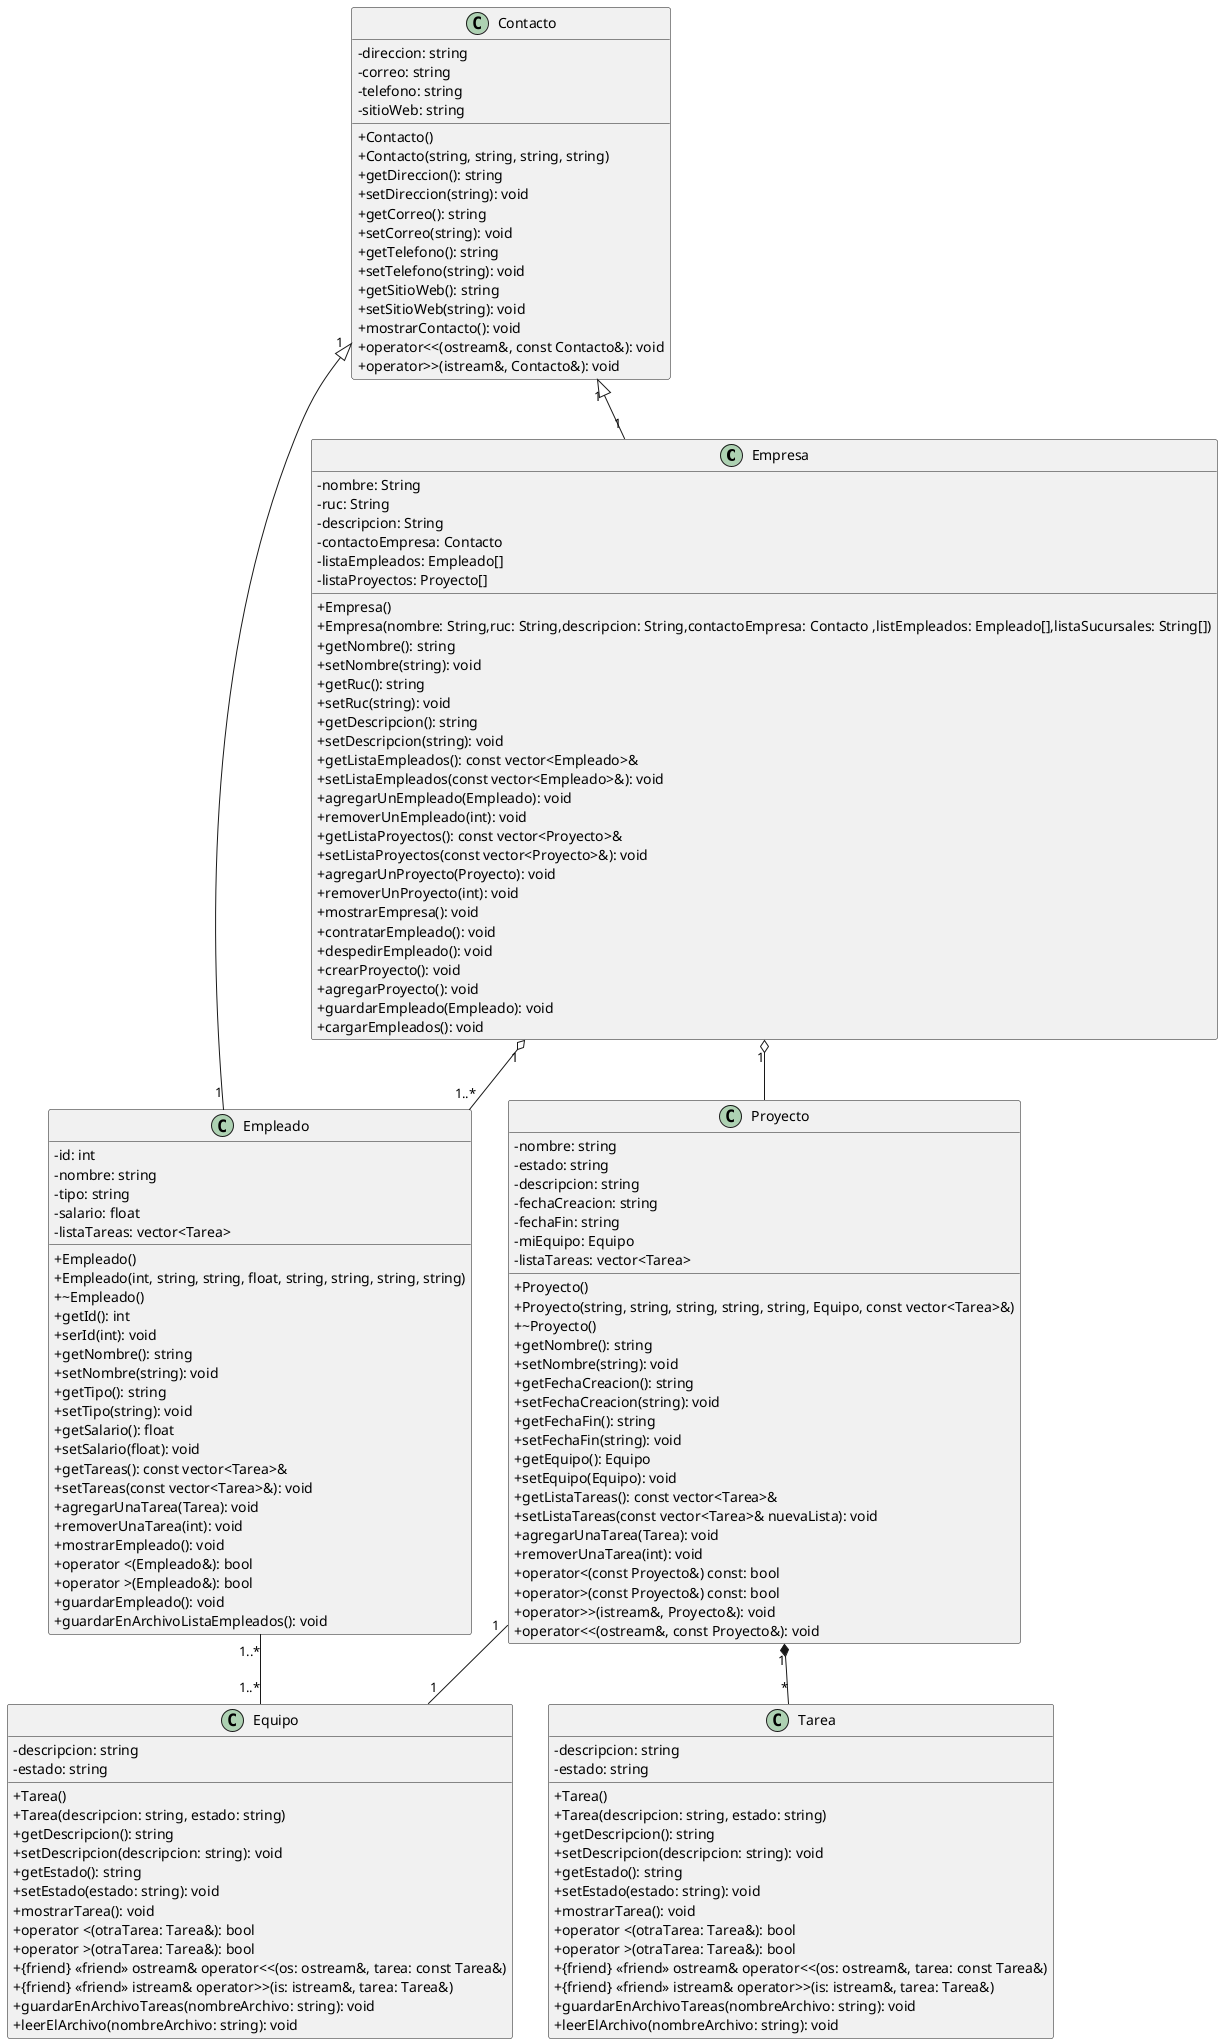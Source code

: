 @startuml
skinparam ClassAttributeIconSize 0
class Empresa {
    - nombre: String
    - ruc: String
    - descripcion: String
    - contactoEmpresa: Contacto
    - listaEmpleados: Empleado[]
    - listaProyectos: Proyecto[]

    +Empresa()
    +Empresa(nombre: String,ruc: String,descripcion: String,contactoEmpresa: Contacto ,listEmpleados: Empleado[],listaSucursales: String[])
    + getNombre(): string
    + setNombre(string): void
    + getRuc(): string
    + setRuc(string): void
    + getDescripcion(): string
    + setDescripcion(string): void
    + getListaEmpleados(): const vector<Empleado>&
    + setListaEmpleados(const vector<Empleado>&): void
    + agregarUnEmpleado(Empleado): void
    + removerUnEmpleado(int): void
    + getListaProyectos(): const vector<Proyecto>&
    + setListaProyectos(const vector<Proyecto>&): void
    + agregarUnProyecto(Proyecto): void
    + removerUnProyecto(int): void
    + mostrarEmpresa(): void
    + contratarEmpleado(): void
    + despedirEmpleado(): void
    + crearProyecto(): void
    + agregarProyecto(): void
    + guardarEmpleado(Empleado): void
    + cargarEmpleados(): void
}

class Empleado {
    - id: int
    - nombre: string
    - tipo: string   
    - salario: float
    - listaTareas: vector<Tarea>
    + Empleado()
    + Empleado(int, string, string, float, string, string, string, string)
    + ~Empleado()
    + getId(): int
    + serId(int): void
    + getNombre(): string
    + setNombre(string): void
    + getTipo(): string
    + setTipo(string): void
    + getSalario(): float
    + setSalario(float): void
    + getTareas(): const vector<Tarea>&
    + setTareas(const vector<Tarea>&): void
    + agregarUnaTarea(Tarea): void
    + removerUnaTarea(int): void
    + mostrarEmpleado(): void
    + operator <(Empleado&): bool
    + operator >(Empleado&): bool
    + guardarEmpleado(): void
    + guardarEnArchivoListaEmpleados(): void
}
class Contacto{
    - direccion: string
    - correo: string
    - telefono: string
    - sitioWeb: string
    + Contacto()
    + Contacto(string, string, string, string)
    + getDireccion(): string
    + setDireccion(string): void
    + getCorreo(): string
    + setCorreo(string): void
    + getTelefono(): string
    + setTelefono(string): void
    + getSitioWeb(): string
    + setSitioWeb(string): void
    + mostrarContacto(): void
    + operator<<(ostream&, const Contacto&): void
    + operator>>(istream&, Contacto&): void
}  

class Proyecto {
    - nombre: string
    - estado: string
    - descripcion: string
    - fechaCreacion: string
    - fechaFin: string
    - miEquipo: Equipo
    - listaTareas: vector<Tarea>
    + Proyecto()
    + Proyecto(string, string, string, string, string, Equipo, const vector<Tarea>&)
    + ~Proyecto()
    + getNombre(): string
    + setNombre(string): void
    + getFechaCreacion(): string
    + setFechaCreacion(string): void
    + getFechaFin(): string
    + setFechaFin(string): void
    + getEquipo(): Equipo
    + setEquipo(Equipo): void
    + getListaTareas(): const vector<Tarea>&
    + setListaTareas(const vector<Tarea>& nuevaLista): void
    + agregarUnaTarea(Tarea): void
    + removerUnaTarea(int): void
    + operator<(const Proyecto&) const: bool
    + operator>(const Proyecto&) const: bool
    + operator>>(istream&, Proyecto&): void
    + operator<<(ostream&, const Proyecto&): void
}

class Equipo {
    - descripcion: string
    - estado: string
    + Tarea()
    + Tarea(descripcion: string, estado: string)
    + getDescripcion(): string
    + setDescripcion(descripcion: string): void
    + getEstado(): string
    + setEstado(estado: string): void
    + mostrarTarea(): void
    + operator <(otraTarea: Tarea&): bool
    + operator >(otraTarea: Tarea&): bool
    + {friend} <<friend>> ostream& operator<<(os: ostream&, tarea: const Tarea&)
    + {friend} <<friend>> istream& operator>>(is: istream&, tarea: Tarea&)
    + guardarEnArchivoTareas(nombreArchivo: string): void
    + leerElArchivo(nombreArchivo: string): void
}
Class Tarea {
    - descripcion: string
    - estado: string
    + Tarea()
    + Tarea(descripcion: string, estado: string)
    + getDescripcion(): string
    + setDescripcion(descripcion: string): void
    + getEstado(): string
    + setEstado(estado: string): void
    + mostrarTarea(): void
    + operator <(otraTarea: Tarea&): bool
    + operator >(otraTarea: Tarea&): bool
    + {friend} <<friend>> ostream& operator<<(os: ostream&, tarea: const Tarea&)
    + {friend} <<friend>> istream& operator>>(is: istream&, tarea: Tarea&)
    + guardarEnArchivoTareas(nombreArchivo: string): void
    + leerElArchivo(nombreArchivo: string): void
}
Contacto "1"<|-- "1" Empresa
Contacto "1"<|--"1" Empleado
Empresa "1" o--"1..*"Empleado 
Empleado "1..*"--"1..*" Equipo
Proyecto "1" --"1" Equipo
Proyecto "1"*--"*" Tarea
Empresa "1" o-- Proyecto
@enduml



